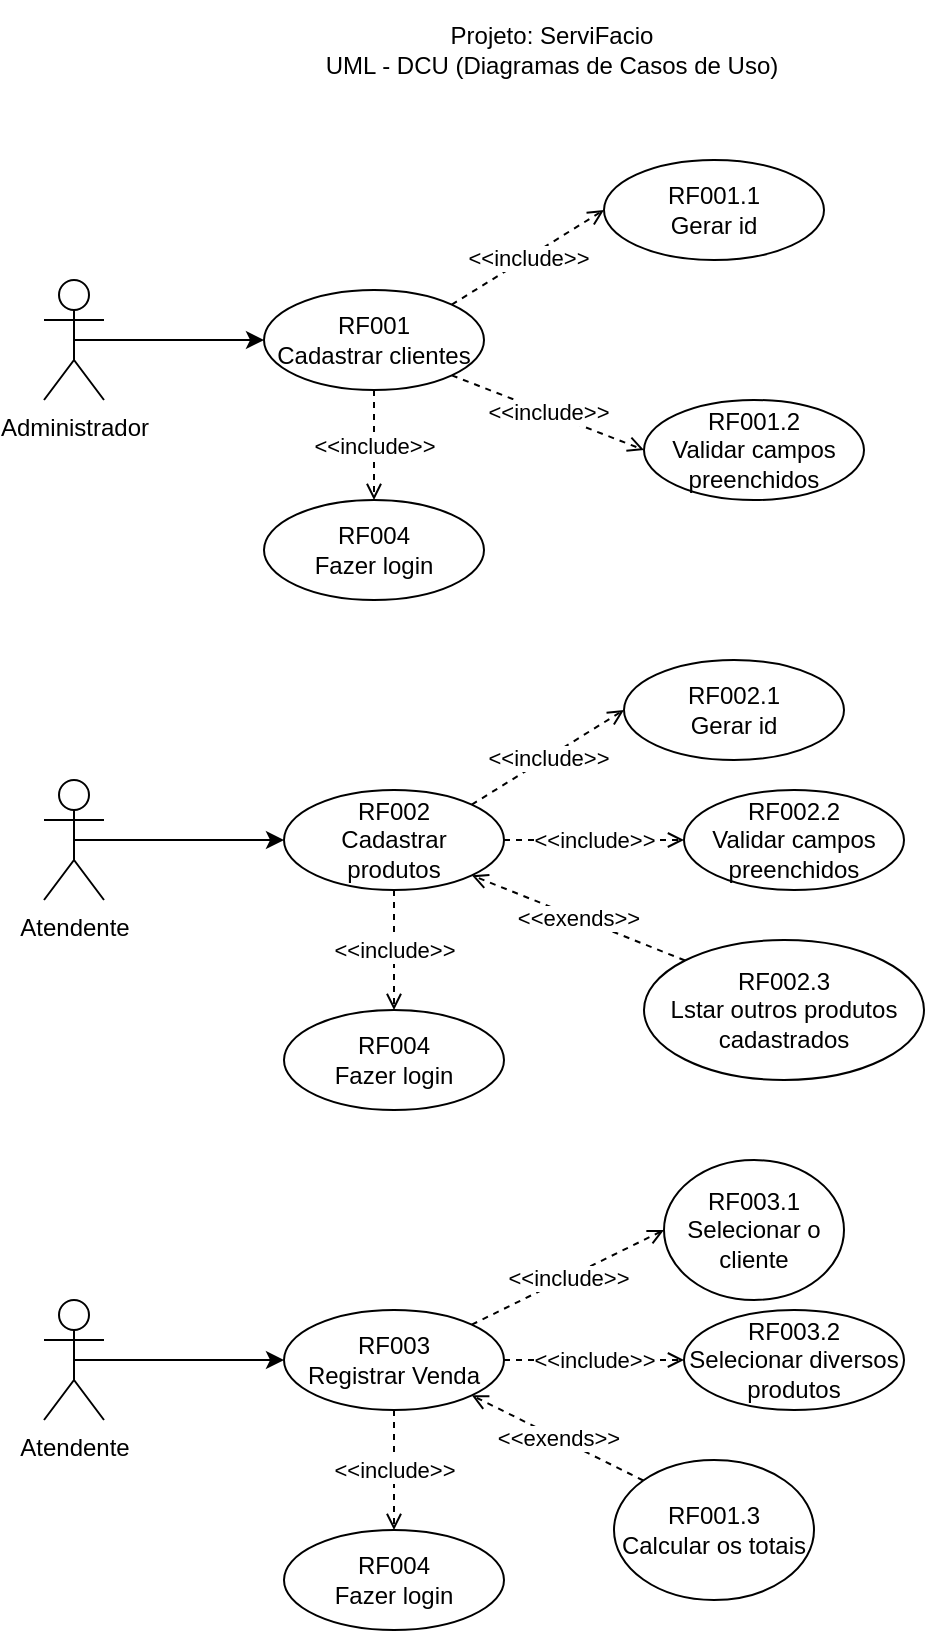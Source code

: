 <mxfile version="24.7.6">
  <diagram name="Página-1" id="KpKmrCf8uEK3RN1oU5VX">
    <mxGraphModel dx="1434" dy="780" grid="1" gridSize="10" guides="1" tooltips="1" connect="1" arrows="1" fold="1" page="1" pageScale="1" pageWidth="827" pageHeight="1169" math="0" shadow="0">
      <root>
        <mxCell id="0" />
        <mxCell id="1" parent="0" />
        <mxCell id="FdaxHLxZViLG2lOoQDKM-1" value="Projeto: ServiFacio&lt;div&gt;UML - DCU (Diagramas de Casos de Uso)&lt;/div&gt;" style="text;html=1;align=center;verticalAlign=middle;whiteSpace=wrap;rounded=0;" vertex="1" parent="1">
          <mxGeometry x="284" y="30" width="260" height="50" as="geometry" />
        </mxCell>
        <mxCell id="FdaxHLxZViLG2lOoQDKM-14" style="edgeStyle=orthogonalEdgeStyle;rounded=0;orthogonalLoop=1;jettySize=auto;html=1;exitX=0.5;exitY=0.5;exitDx=0;exitDy=0;exitPerimeter=0;entryX=0;entryY=0.5;entryDx=0;entryDy=0;" edge="1" parent="1" source="FdaxHLxZViLG2lOoQDKM-2" target="FdaxHLxZViLG2lOoQDKM-7">
          <mxGeometry relative="1" as="geometry" />
        </mxCell>
        <mxCell id="FdaxHLxZViLG2lOoQDKM-2" value="Administrador" style="shape=umlActor;verticalLabelPosition=bottom;verticalAlign=top;html=1;" vertex="1" parent="1">
          <mxGeometry x="160" y="170" width="30" height="60" as="geometry" />
        </mxCell>
        <mxCell id="FdaxHLxZViLG2lOoQDKM-22" style="edgeStyle=orthogonalEdgeStyle;rounded=0;orthogonalLoop=1;jettySize=auto;html=1;exitX=0.5;exitY=0.5;exitDx=0;exitDy=0;exitPerimeter=0;entryX=0;entryY=0.5;entryDx=0;entryDy=0;" edge="1" parent="1" source="FdaxHLxZViLG2lOoQDKM-5" target="FdaxHLxZViLG2lOoQDKM-15">
          <mxGeometry relative="1" as="geometry" />
        </mxCell>
        <mxCell id="FdaxHLxZViLG2lOoQDKM-5" value="Atendente" style="shape=umlActor;verticalLabelPosition=bottom;verticalAlign=top;html=1;" vertex="1" parent="1">
          <mxGeometry x="160" y="420" width="30" height="60" as="geometry" />
        </mxCell>
        <mxCell id="FdaxHLxZViLG2lOoQDKM-7" value="&lt;div&gt;RF001&lt;/div&gt;Cadastrar clientes" style="ellipse;whiteSpace=wrap;html=1;" vertex="1" parent="1">
          <mxGeometry x="270" y="175" width="110" height="50" as="geometry" />
        </mxCell>
        <mxCell id="FdaxHLxZViLG2lOoQDKM-8" value="&lt;div&gt;RF001.1&lt;/div&gt;Gerar id" style="ellipse;whiteSpace=wrap;html=1;" vertex="1" parent="1">
          <mxGeometry x="440" y="110" width="110" height="50" as="geometry" />
        </mxCell>
        <mxCell id="FdaxHLxZViLG2lOoQDKM-9" value="&lt;div&gt;RF001.2&lt;br&gt;&lt;/div&gt;Validar campos preenchidos" style="ellipse;whiteSpace=wrap;html=1;" vertex="1" parent="1">
          <mxGeometry x="460" y="230" width="110" height="50" as="geometry" />
        </mxCell>
        <mxCell id="FdaxHLxZViLG2lOoQDKM-11" value="&amp;lt;&amp;lt;include&amp;gt;&amp;gt;" style="rounded=0;orthogonalLoop=1;jettySize=auto;html=1;exitX=0.5;exitY=1;exitDx=0;exitDy=0;dashed=1;endArrow=open;endFill=0;entryX=0.5;entryY=0;entryDx=0;entryDy=0;" edge="1" parent="1" source="FdaxHLxZViLG2lOoQDKM-7" target="FdaxHLxZViLG2lOoQDKM-10">
          <mxGeometry relative="1" as="geometry">
            <mxPoint x="360" y="250" as="targetPoint" />
          </mxGeometry>
        </mxCell>
        <mxCell id="FdaxHLxZViLG2lOoQDKM-10" value="&lt;div&gt;RF004&lt;/div&gt;Fazer login" style="ellipse;whiteSpace=wrap;html=1;" vertex="1" parent="1">
          <mxGeometry x="270" y="280" width="110" height="50" as="geometry" />
        </mxCell>
        <mxCell id="FdaxHLxZViLG2lOoQDKM-12" value="&amp;lt;&amp;lt;include&amp;gt;&amp;gt;" style="rounded=0;orthogonalLoop=1;jettySize=auto;html=1;entryX=0;entryY=0.5;entryDx=0;entryDy=0;dashed=1;endArrow=open;endFill=0;exitX=1;exitY=1;exitDx=0;exitDy=0;" edge="1" parent="1" source="FdaxHLxZViLG2lOoQDKM-7" target="FdaxHLxZViLG2lOoQDKM-9">
          <mxGeometry relative="1" as="geometry">
            <mxPoint x="390" y="260" as="sourcePoint" />
            <mxPoint x="335" y="235" as="targetPoint" />
          </mxGeometry>
        </mxCell>
        <mxCell id="FdaxHLxZViLG2lOoQDKM-13" value="&amp;lt;&amp;lt;include&amp;gt;&amp;gt;" style="rounded=0;orthogonalLoop=1;jettySize=auto;html=1;exitX=1;exitY=0;exitDx=0;exitDy=0;dashed=1;endArrow=open;endFill=0;entryX=0;entryY=0.5;entryDx=0;entryDy=0;" edge="1" parent="1" source="FdaxHLxZViLG2lOoQDKM-7" target="FdaxHLxZViLG2lOoQDKM-8">
          <mxGeometry relative="1" as="geometry">
            <mxPoint x="470" y="265" as="sourcePoint" />
            <mxPoint x="390" y="120" as="targetPoint" />
          </mxGeometry>
        </mxCell>
        <mxCell id="FdaxHLxZViLG2lOoQDKM-15" value="&lt;div&gt;RF002&lt;/div&gt;Cadastrar&lt;div&gt;produtos&lt;/div&gt;" style="ellipse;whiteSpace=wrap;html=1;" vertex="1" parent="1">
          <mxGeometry x="280" y="425" width="110" height="50" as="geometry" />
        </mxCell>
        <mxCell id="FdaxHLxZViLG2lOoQDKM-16" value="&lt;div&gt;RF002.1&lt;/div&gt;Gerar id" style="ellipse;whiteSpace=wrap;html=1;" vertex="1" parent="1">
          <mxGeometry x="450" y="360" width="110" height="50" as="geometry" />
        </mxCell>
        <mxCell id="FdaxHLxZViLG2lOoQDKM-17" value="&lt;div&gt;RF002.2&lt;br&gt;&lt;/div&gt;Validar campos preenchidos" style="ellipse;whiteSpace=wrap;html=1;" vertex="1" parent="1">
          <mxGeometry x="480" y="425" width="110" height="50" as="geometry" />
        </mxCell>
        <mxCell id="FdaxHLxZViLG2lOoQDKM-18" value="&amp;lt;&amp;lt;include&amp;gt;&amp;gt;" style="rounded=0;orthogonalLoop=1;jettySize=auto;html=1;exitX=0.5;exitY=1;exitDx=0;exitDy=0;dashed=1;endArrow=open;endFill=0;entryX=0.5;entryY=0;entryDx=0;entryDy=0;" edge="1" source="FdaxHLxZViLG2lOoQDKM-15" target="FdaxHLxZViLG2lOoQDKM-19" parent="1">
          <mxGeometry relative="1" as="geometry">
            <mxPoint x="370" y="500" as="targetPoint" />
          </mxGeometry>
        </mxCell>
        <mxCell id="FdaxHLxZViLG2lOoQDKM-19" value="&lt;div&gt;RF004&lt;/div&gt;Fazer login" style="ellipse;whiteSpace=wrap;html=1;" vertex="1" parent="1">
          <mxGeometry x="280" y="535" width="110" height="50" as="geometry" />
        </mxCell>
        <mxCell id="FdaxHLxZViLG2lOoQDKM-20" value="&amp;lt;&amp;lt;include&amp;gt;&amp;gt;" style="rounded=0;orthogonalLoop=1;jettySize=auto;html=1;exitX=1;exitY=0.5;exitDx=0;exitDy=0;dashed=1;endArrow=open;endFill=0;entryX=0;entryY=0.5;entryDx=0;entryDy=0;" edge="1" source="FdaxHLxZViLG2lOoQDKM-15" target="FdaxHLxZViLG2lOoQDKM-17" parent="1">
          <mxGeometry relative="1" as="geometry">
            <mxPoint x="345" y="545" as="sourcePoint" />
            <mxPoint x="450" y="430" as="targetPoint" />
          </mxGeometry>
        </mxCell>
        <mxCell id="FdaxHLxZViLG2lOoQDKM-21" value="&amp;lt;&amp;lt;include&amp;gt;&amp;gt;" style="rounded=0;orthogonalLoop=1;jettySize=auto;html=1;entryX=0;entryY=0.5;entryDx=0;entryDy=0;dashed=1;endArrow=open;endFill=0;exitX=1;exitY=0;exitDx=0;exitDy=0;" edge="1" source="FdaxHLxZViLG2lOoQDKM-15" target="FdaxHLxZViLG2lOoQDKM-16" parent="1">
          <mxGeometry relative="1" as="geometry">
            <mxPoint x="340" y="370" as="sourcePoint" />
            <mxPoint x="400" y="465" as="targetPoint" />
          </mxGeometry>
        </mxCell>
        <mxCell id="FdaxHLxZViLG2lOoQDKM-23" value="&lt;div&gt;RF002.3&lt;br&gt;&lt;/div&gt;Lstar outros produtos cadastrados" style="ellipse;whiteSpace=wrap;html=1;" vertex="1" parent="1">
          <mxGeometry x="460" y="500" width="140" height="70" as="geometry" />
        </mxCell>
        <mxCell id="FdaxHLxZViLG2lOoQDKM-24" value="&amp;lt;&amp;lt;exends&amp;gt;&amp;gt;" style="rounded=0;orthogonalLoop=1;jettySize=auto;html=1;exitX=0;exitY=0;exitDx=0;exitDy=0;entryX=1;entryY=1;entryDx=0;entryDy=0;dashed=1;endArrow=open;endFill=0;" edge="1" parent="1" source="FdaxHLxZViLG2lOoQDKM-23" target="FdaxHLxZViLG2lOoQDKM-15">
          <mxGeometry relative="1" as="geometry">
            <mxPoint x="345" y="545" as="sourcePoint" />
            <mxPoint x="345" y="485" as="targetPoint" />
          </mxGeometry>
        </mxCell>
        <mxCell id="FdaxHLxZViLG2lOoQDKM-25" style="edgeStyle=orthogonalEdgeStyle;rounded=0;orthogonalLoop=1;jettySize=auto;html=1;exitX=0.5;exitY=0.5;exitDx=0;exitDy=0;exitPerimeter=0;entryX=0;entryY=0.5;entryDx=0;entryDy=0;" edge="1" parent="1" source="FdaxHLxZViLG2lOoQDKM-26" target="FdaxHLxZViLG2lOoQDKM-27">
          <mxGeometry relative="1" as="geometry" />
        </mxCell>
        <mxCell id="FdaxHLxZViLG2lOoQDKM-26" value="Atendente" style="shape=umlActor;verticalLabelPosition=bottom;verticalAlign=top;html=1;" vertex="1" parent="1">
          <mxGeometry x="160" y="680" width="30" height="60" as="geometry" />
        </mxCell>
        <mxCell id="FdaxHLxZViLG2lOoQDKM-27" value="&lt;div&gt;RF003&lt;/div&gt;Registrar Venda" style="ellipse;whiteSpace=wrap;html=1;" vertex="1" parent="1">
          <mxGeometry x="280" y="685" width="110" height="50" as="geometry" />
        </mxCell>
        <mxCell id="FdaxHLxZViLG2lOoQDKM-28" value="&lt;div&gt;RF003.1&lt;/div&gt;&lt;div&gt;Selecionar o cliente&lt;/div&gt;" style="ellipse;whiteSpace=wrap;html=1;" vertex="1" parent="1">
          <mxGeometry x="470" y="610" width="90" height="70" as="geometry" />
        </mxCell>
        <mxCell id="FdaxHLxZViLG2lOoQDKM-29" value="&lt;div&gt;RF003.2&lt;br&gt;&lt;/div&gt;Selecionar diversos produtos" style="ellipse;whiteSpace=wrap;html=1;" vertex="1" parent="1">
          <mxGeometry x="480" y="685" width="110" height="50" as="geometry" />
        </mxCell>
        <mxCell id="FdaxHLxZViLG2lOoQDKM-30" value="&amp;lt;&amp;lt;include&amp;gt;&amp;gt;" style="rounded=0;orthogonalLoop=1;jettySize=auto;html=1;exitX=0.5;exitY=1;exitDx=0;exitDy=0;dashed=1;endArrow=open;endFill=0;entryX=0.5;entryY=0;entryDx=0;entryDy=0;" edge="1" parent="1" source="FdaxHLxZViLG2lOoQDKM-27" target="FdaxHLxZViLG2lOoQDKM-31">
          <mxGeometry relative="1" as="geometry">
            <mxPoint x="370" y="760" as="targetPoint" />
          </mxGeometry>
        </mxCell>
        <mxCell id="FdaxHLxZViLG2lOoQDKM-31" value="&lt;div&gt;RF004&lt;/div&gt;Fazer login" style="ellipse;whiteSpace=wrap;html=1;" vertex="1" parent="1">
          <mxGeometry x="280" y="795" width="110" height="50" as="geometry" />
        </mxCell>
        <mxCell id="FdaxHLxZViLG2lOoQDKM-32" value="&amp;lt;&amp;lt;include&amp;gt;&amp;gt;" style="rounded=0;orthogonalLoop=1;jettySize=auto;html=1;exitX=1;exitY=0.5;exitDx=0;exitDy=0;dashed=1;endArrow=open;endFill=0;entryX=0;entryY=0.5;entryDx=0;entryDy=0;" edge="1" parent="1" source="FdaxHLxZViLG2lOoQDKM-27" target="FdaxHLxZViLG2lOoQDKM-29">
          <mxGeometry relative="1" as="geometry">
            <mxPoint x="345" y="805" as="sourcePoint" />
            <mxPoint x="450" y="690" as="targetPoint" />
          </mxGeometry>
        </mxCell>
        <mxCell id="FdaxHLxZViLG2lOoQDKM-33" value="&amp;lt;&amp;lt;include&amp;gt;&amp;gt;" style="rounded=0;orthogonalLoop=1;jettySize=auto;html=1;entryX=0;entryY=0.5;entryDx=0;entryDy=0;dashed=1;endArrow=open;endFill=0;exitX=1;exitY=0;exitDx=0;exitDy=0;" edge="1" parent="1" source="FdaxHLxZViLG2lOoQDKM-27" target="FdaxHLxZViLG2lOoQDKM-28">
          <mxGeometry relative="1" as="geometry">
            <mxPoint x="340" y="630" as="sourcePoint" />
            <mxPoint x="400" y="725" as="targetPoint" />
          </mxGeometry>
        </mxCell>
        <mxCell id="FdaxHLxZViLG2lOoQDKM-34" value="&lt;div&gt;RF001.3&lt;br&gt;&lt;/div&gt;Calcular os totais" style="ellipse;whiteSpace=wrap;html=1;" vertex="1" parent="1">
          <mxGeometry x="445" y="760" width="100" height="70" as="geometry" />
        </mxCell>
        <mxCell id="FdaxHLxZViLG2lOoQDKM-35" value="&amp;lt;&amp;lt;exends&amp;gt;&amp;gt;" style="rounded=0;orthogonalLoop=1;jettySize=auto;html=1;exitX=0;exitY=0;exitDx=0;exitDy=0;entryX=1;entryY=1;entryDx=0;entryDy=0;dashed=1;endArrow=open;endFill=0;" edge="1" parent="1" source="FdaxHLxZViLG2lOoQDKM-34" target="FdaxHLxZViLG2lOoQDKM-27">
          <mxGeometry relative="1" as="geometry">
            <mxPoint x="345" y="805" as="sourcePoint" />
            <mxPoint x="345" y="745" as="targetPoint" />
          </mxGeometry>
        </mxCell>
      </root>
    </mxGraphModel>
  </diagram>
</mxfile>
